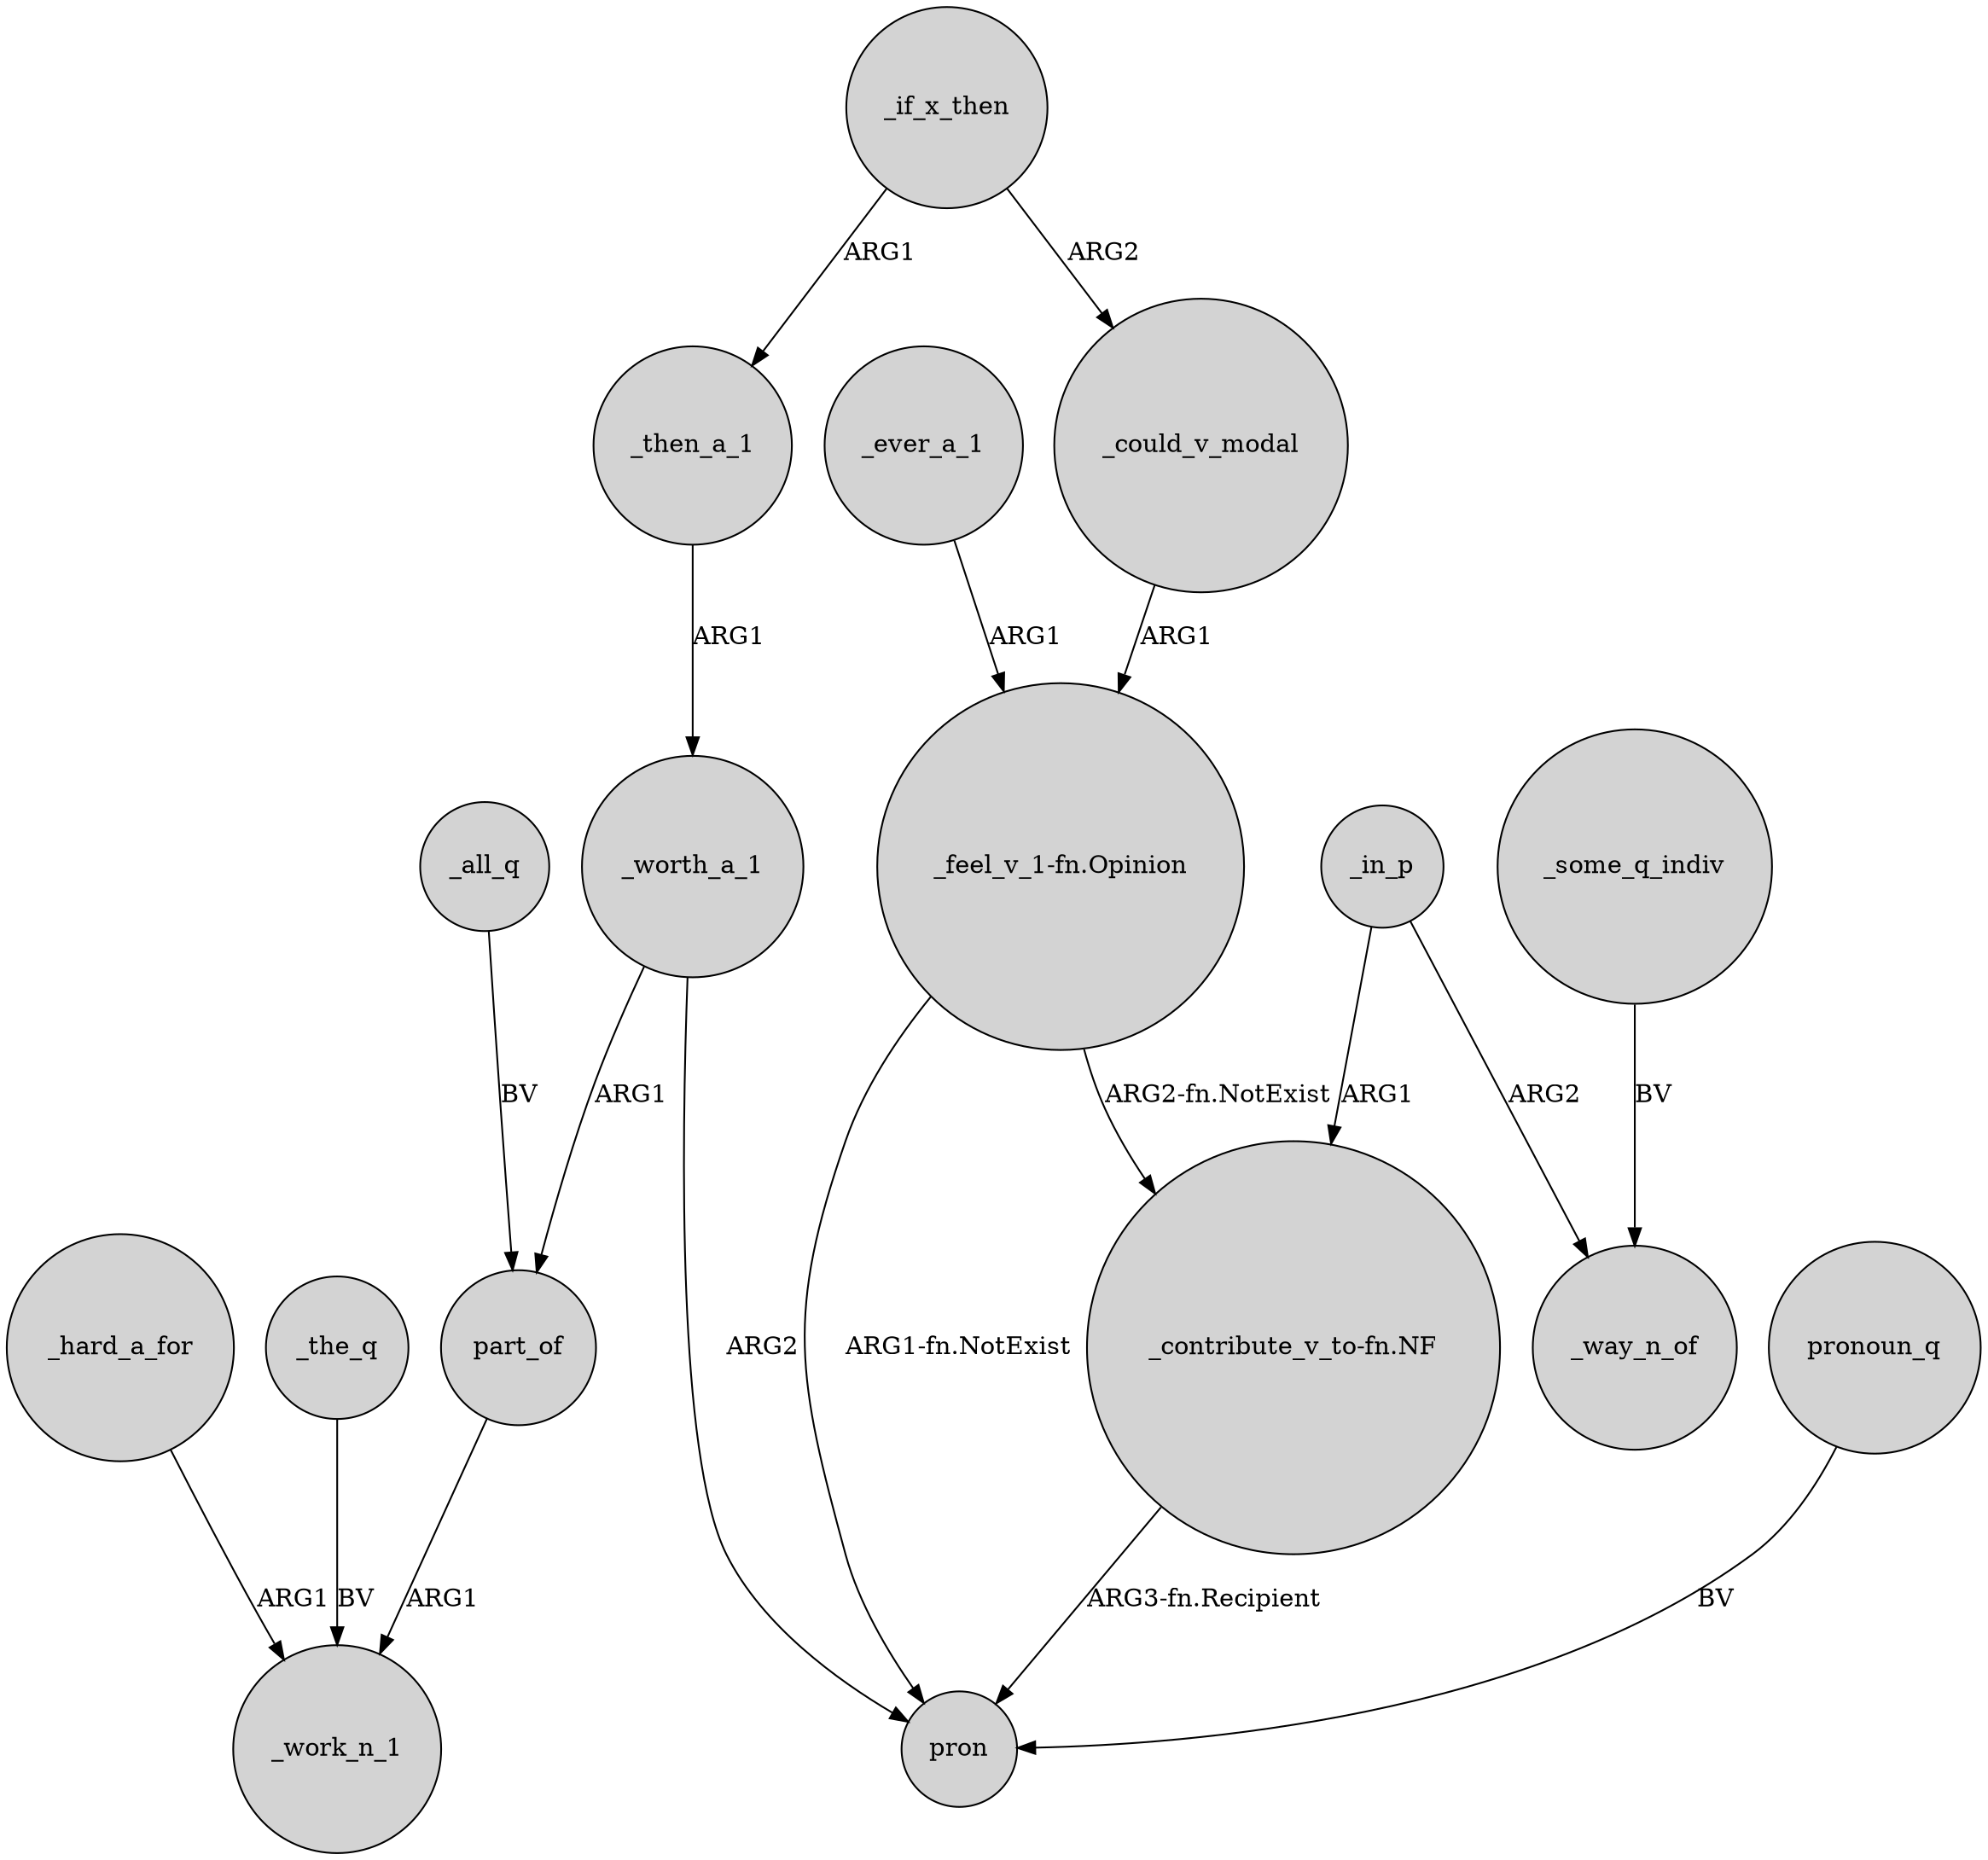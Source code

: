 digraph {
	node [shape=circle style=filled]
	_worth_a_1 -> part_of [label=ARG1]
	_in_p -> "_contribute_v_to-fn.NF" [label=ARG1]
	"_contribute_v_to-fn.NF" -> pron [label="ARG3-fn.Recipient"]
	_if_x_then -> _then_a_1 [label=ARG1]
	_hard_a_for -> _work_n_1 [label=ARG1]
	_some_q_indiv -> _way_n_of [label=BV]
	_worth_a_1 -> pron [label=ARG2]
	pronoun_q -> pron [label=BV]
	_in_p -> _way_n_of [label=ARG2]
	_all_q -> part_of [label=BV]
	"_feel_v_1-fn.Opinion" -> pron [label="ARG1-fn.NotExist"]
	_then_a_1 -> _worth_a_1 [label=ARG1]
	_could_v_modal -> "_feel_v_1-fn.Opinion" [label=ARG1]
	_the_q -> _work_n_1 [label=BV]
	part_of -> _work_n_1 [label=ARG1]
	_if_x_then -> _could_v_modal [label=ARG2]
	"_feel_v_1-fn.Opinion" -> "_contribute_v_to-fn.NF" [label="ARG2-fn.NotExist"]
	_ever_a_1 -> "_feel_v_1-fn.Opinion" [label=ARG1]
}
